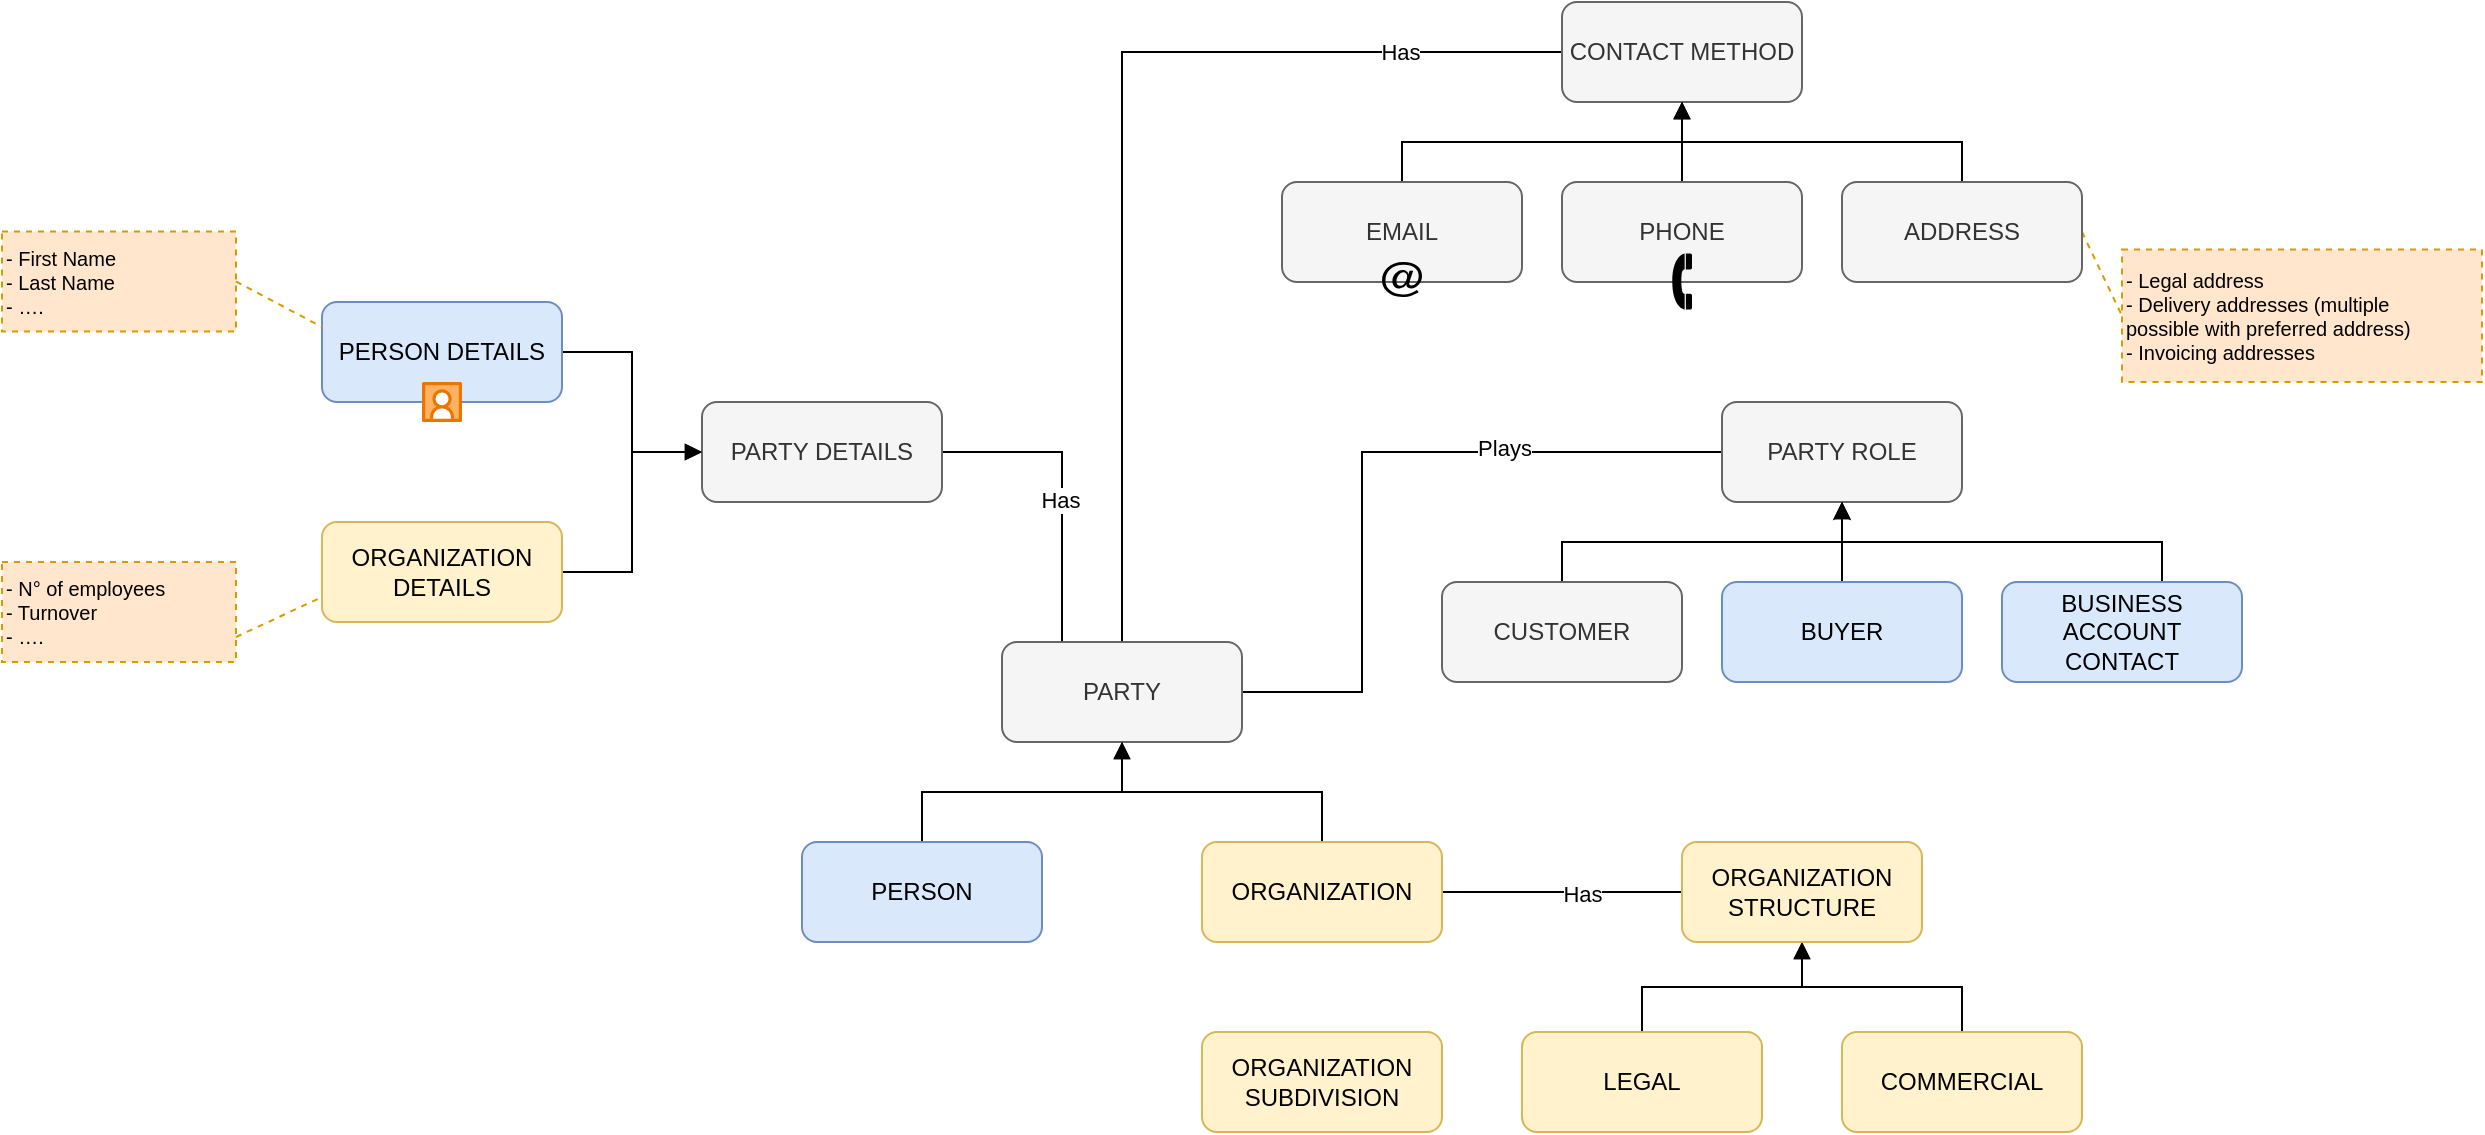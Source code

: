 <mxfile version="25.0.3">
  <diagram name="Page-1" id="b5b7bab2-c9e2-2cf4-8b2a-24fd1a2a6d21">
    <mxGraphModel dx="2253" dy="791" grid="1" gridSize="10" guides="1" tooltips="1" connect="1" arrows="1" fold="1" page="1" pageScale="1" pageWidth="827" pageHeight="1169" background="none" math="0" shadow="0">
      <root>
        <mxCell id="0" />
        <mxCell id="1" parent="0" />
        <mxCell id="rktopHRJ8DNvwgO-e6lh-18" style="edgeStyle=orthogonalEdgeStyle;rounded=0;orthogonalLoop=1;jettySize=auto;html=1;entryX=1;entryY=0.5;entryDx=0;entryDy=0;exitX=0.25;exitY=0;exitDx=0;exitDy=0;endArrow=none;endFill=0;fontStyle=0" edge="1" parent="1" source="rktopHRJ8DNvwgO-e6lh-1" target="rktopHRJ8DNvwgO-e6lh-12">
          <mxGeometry relative="1" as="geometry" />
        </mxCell>
        <mxCell id="rktopHRJ8DNvwgO-e6lh-19" value="Has" style="edgeLabel;html=1;align=center;verticalAlign=middle;resizable=0;points=[];" vertex="1" connectable="0" parent="rktopHRJ8DNvwgO-e6lh-18">
          <mxGeometry x="-0.081" y="1" relative="1" as="geometry">
            <mxPoint as="offset" />
          </mxGeometry>
        </mxCell>
        <mxCell id="rktopHRJ8DNvwgO-e6lh-30" style="edgeStyle=orthogonalEdgeStyle;rounded=0;orthogonalLoop=1;jettySize=auto;html=1;entryX=0;entryY=0.5;entryDx=0;entryDy=0;endArrow=none;endFill=0;" edge="1" parent="1" source="rktopHRJ8DNvwgO-e6lh-1" target="rktopHRJ8DNvwgO-e6lh-22">
          <mxGeometry relative="1" as="geometry">
            <Array as="points">
              <mxPoint x="240" y="365" />
              <mxPoint x="240" y="245" />
            </Array>
          </mxGeometry>
        </mxCell>
        <mxCell id="rktopHRJ8DNvwgO-e6lh-31" value="Plays" style="edgeLabel;html=1;align=center;verticalAlign=middle;resizable=0;points=[];" vertex="1" connectable="0" parent="rktopHRJ8DNvwgO-e6lh-30">
          <mxGeometry x="0.391" y="2" relative="1" as="geometry">
            <mxPoint as="offset" />
          </mxGeometry>
        </mxCell>
        <mxCell id="rktopHRJ8DNvwgO-e6lh-36" style="edgeStyle=orthogonalEdgeStyle;rounded=0;orthogonalLoop=1;jettySize=auto;html=1;entryX=0;entryY=0.5;entryDx=0;entryDy=0;endArrow=none;endFill=0;" edge="1" parent="1" source="rktopHRJ8DNvwgO-e6lh-1" target="rktopHRJ8DNvwgO-e6lh-32">
          <mxGeometry relative="1" as="geometry">
            <Array as="points">
              <mxPoint x="120" y="45" />
            </Array>
          </mxGeometry>
        </mxCell>
        <mxCell id="rktopHRJ8DNvwgO-e6lh-37" value="Has" style="edgeLabel;html=1;align=center;verticalAlign=middle;resizable=0;points=[];" vertex="1" connectable="0" parent="rktopHRJ8DNvwgO-e6lh-36">
          <mxGeometry x="0.685" relative="1" as="geometry">
            <mxPoint as="offset" />
          </mxGeometry>
        </mxCell>
        <mxCell id="rktopHRJ8DNvwgO-e6lh-1" value="PARTY" style="rounded=1;whiteSpace=wrap;html=1;fillColor=#f5f5f5;fontColor=#333333;strokeColor=#666666;" vertex="1" parent="1">
          <mxGeometry x="60" y="340" width="120" height="50" as="geometry" />
        </mxCell>
        <mxCell id="rktopHRJ8DNvwgO-e6lh-4" style="edgeStyle=orthogonalEdgeStyle;rounded=0;orthogonalLoop=1;jettySize=auto;html=1;entryX=0.5;entryY=1;entryDx=0;entryDy=0;endArrow=block;endFill=1;" edge="1" parent="1" source="rktopHRJ8DNvwgO-e6lh-2" target="rktopHRJ8DNvwgO-e6lh-1">
          <mxGeometry relative="1" as="geometry" />
        </mxCell>
        <mxCell id="rktopHRJ8DNvwgO-e6lh-2" value="PERSON" style="rounded=1;whiteSpace=wrap;html=1;fillColor=#dae8fc;strokeColor=#6c8ebf;" vertex="1" parent="1">
          <mxGeometry x="-40" y="440" width="120" height="50" as="geometry" />
        </mxCell>
        <mxCell id="rktopHRJ8DNvwgO-e6lh-5" style="edgeStyle=orthogonalEdgeStyle;rounded=0;orthogonalLoop=1;jettySize=auto;html=1;entryX=0.5;entryY=1;entryDx=0;entryDy=0;endArrow=block;endFill=1;" edge="1" parent="1" source="rktopHRJ8DNvwgO-e6lh-3" target="rktopHRJ8DNvwgO-e6lh-1">
          <mxGeometry relative="1" as="geometry" />
        </mxCell>
        <mxCell id="rktopHRJ8DNvwgO-e6lh-20" style="edgeStyle=orthogonalEdgeStyle;rounded=0;orthogonalLoop=1;jettySize=auto;html=1;endArrow=none;endFill=0;" edge="1" parent="1" source="rktopHRJ8DNvwgO-e6lh-3" target="rktopHRJ8DNvwgO-e6lh-9">
          <mxGeometry relative="1" as="geometry" />
        </mxCell>
        <mxCell id="rktopHRJ8DNvwgO-e6lh-21" value="Has" style="edgeLabel;html=1;align=center;verticalAlign=middle;resizable=0;points=[];" vertex="1" connectable="0" parent="rktopHRJ8DNvwgO-e6lh-20">
          <mxGeometry x="0.167" y="-1" relative="1" as="geometry">
            <mxPoint as="offset" />
          </mxGeometry>
        </mxCell>
        <mxCell id="rktopHRJ8DNvwgO-e6lh-3" value="ORGANIZATION" style="rounded=1;whiteSpace=wrap;html=1;fillColor=#fff2cc;strokeColor=#d6b656;" vertex="1" parent="1">
          <mxGeometry x="160" y="440" width="120" height="50" as="geometry" />
        </mxCell>
        <mxCell id="rktopHRJ8DNvwgO-e6lh-6" value="ORGANIZATION SUBDIVISION" style="rounded=1;whiteSpace=wrap;html=1;fillColor=#fff2cc;strokeColor=#d6b656;" vertex="1" parent="1">
          <mxGeometry x="160" y="535" width="120" height="50" as="geometry" />
        </mxCell>
        <mxCell id="rktopHRJ8DNvwgO-e6lh-10" style="edgeStyle=orthogonalEdgeStyle;rounded=0;orthogonalLoop=1;jettySize=auto;html=1;entryX=0.5;entryY=1;entryDx=0;entryDy=0;endArrow=block;endFill=1;" edge="1" parent="1" source="rktopHRJ8DNvwgO-e6lh-7" target="rktopHRJ8DNvwgO-e6lh-9">
          <mxGeometry relative="1" as="geometry" />
        </mxCell>
        <mxCell id="rktopHRJ8DNvwgO-e6lh-7" value="LEGAL" style="rounded=1;whiteSpace=wrap;html=1;fillColor=#fff2cc;strokeColor=#d6b656;" vertex="1" parent="1">
          <mxGeometry x="320" y="535" width="120" height="50" as="geometry" />
        </mxCell>
        <mxCell id="rktopHRJ8DNvwgO-e6lh-11" style="edgeStyle=orthogonalEdgeStyle;rounded=0;orthogonalLoop=1;jettySize=auto;html=1;entryX=0.5;entryY=1;entryDx=0;entryDy=0;endArrow=block;endFill=1;" edge="1" parent="1" source="rktopHRJ8DNvwgO-e6lh-8" target="rktopHRJ8DNvwgO-e6lh-9">
          <mxGeometry relative="1" as="geometry" />
        </mxCell>
        <mxCell id="rktopHRJ8DNvwgO-e6lh-8" value="COMMERCIAL" style="rounded=1;whiteSpace=wrap;html=1;fillColor=#fff2cc;strokeColor=#d6b656;" vertex="1" parent="1">
          <mxGeometry x="480" y="535" width="120" height="50" as="geometry" />
        </mxCell>
        <mxCell id="rktopHRJ8DNvwgO-e6lh-9" value="ORGANIZATION STRUCTURE" style="rounded=1;whiteSpace=wrap;html=1;fillColor=#fff2cc;strokeColor=#d6b656;" vertex="1" parent="1">
          <mxGeometry x="400" y="440" width="120" height="50" as="geometry" />
        </mxCell>
        <mxCell id="rktopHRJ8DNvwgO-e6lh-12" value="PARTY DETAILS" style="rounded=1;whiteSpace=wrap;html=1;fillColor=#f5f5f5;fontColor=#333333;strokeColor=#666666;" vertex="1" parent="1">
          <mxGeometry x="-90" y="220" width="120" height="50" as="geometry" />
        </mxCell>
        <mxCell id="rktopHRJ8DNvwgO-e6lh-15" style="edgeStyle=orthogonalEdgeStyle;rounded=0;orthogonalLoop=1;jettySize=auto;html=1;entryX=0;entryY=0.5;entryDx=0;entryDy=0;horizontal=1;endArrow=block;endFill=1;" edge="1" parent="1" source="rktopHRJ8DNvwgO-e6lh-13" target="rktopHRJ8DNvwgO-e6lh-12">
          <mxGeometry relative="1" as="geometry" />
        </mxCell>
        <mxCell id="rktopHRJ8DNvwgO-e6lh-13" value="PERSON DETAILS" style="rounded=1;whiteSpace=wrap;html=1;fillColor=#dae8fc;strokeColor=#6c8ebf;" vertex="1" parent="1">
          <mxGeometry x="-280" y="170" width="120" height="50" as="geometry" />
        </mxCell>
        <mxCell id="rktopHRJ8DNvwgO-e6lh-17" style="edgeStyle=orthogonalEdgeStyle;rounded=0;orthogonalLoop=1;jettySize=auto;html=1;entryX=0;entryY=0.5;entryDx=0;entryDy=0;endArrow=block;endFill=1;" edge="1" parent="1" source="rktopHRJ8DNvwgO-e6lh-14" target="rktopHRJ8DNvwgO-e6lh-12">
          <mxGeometry relative="1" as="geometry" />
        </mxCell>
        <mxCell id="rktopHRJ8DNvwgO-e6lh-14" value="ORGANIZATION DETAILS" style="rounded=1;whiteSpace=wrap;html=1;fillColor=#fff2cc;strokeColor=#d6b656;" vertex="1" parent="1">
          <mxGeometry x="-280" y="280" width="120" height="50" as="geometry" />
        </mxCell>
        <mxCell id="rktopHRJ8DNvwgO-e6lh-22" value="PARTY ROLE" style="rounded=1;whiteSpace=wrap;html=1;fillColor=#f5f5f5;fontColor=#333333;strokeColor=#666666;" vertex="1" parent="1">
          <mxGeometry x="420" y="220" width="120" height="50" as="geometry" />
        </mxCell>
        <mxCell id="rktopHRJ8DNvwgO-e6lh-26" style="edgeStyle=orthogonalEdgeStyle;rounded=0;orthogonalLoop=1;jettySize=auto;html=1;exitX=0.5;exitY=0;exitDx=0;exitDy=0;endArrow=block;endFill=1;" edge="1" parent="1" source="rktopHRJ8DNvwgO-e6lh-23" target="rktopHRJ8DNvwgO-e6lh-22">
          <mxGeometry relative="1" as="geometry" />
        </mxCell>
        <mxCell id="rktopHRJ8DNvwgO-e6lh-23" value="CUSTOMER" style="rounded=1;whiteSpace=wrap;html=1;fillColor=#f5f5f5;fontColor=#333333;strokeColor=#666666;" vertex="1" parent="1">
          <mxGeometry x="280" y="310" width="120" height="50" as="geometry" />
        </mxCell>
        <mxCell id="rktopHRJ8DNvwgO-e6lh-27" style="edgeStyle=orthogonalEdgeStyle;rounded=0;orthogonalLoop=1;jettySize=auto;html=1;entryX=0.5;entryY=1;entryDx=0;entryDy=0;endArrow=block;endFill=1;" edge="1" parent="1" source="rktopHRJ8DNvwgO-e6lh-24" target="rktopHRJ8DNvwgO-e6lh-22">
          <mxGeometry relative="1" as="geometry" />
        </mxCell>
        <mxCell id="rktopHRJ8DNvwgO-e6lh-24" value="BUYER" style="rounded=1;whiteSpace=wrap;html=1;fillColor=#dae8fc;strokeColor=#6c8ebf;" vertex="1" parent="1">
          <mxGeometry x="420" y="310" width="120" height="50" as="geometry" />
        </mxCell>
        <mxCell id="rktopHRJ8DNvwgO-e6lh-28" style="edgeStyle=orthogonalEdgeStyle;rounded=0;orthogonalLoop=1;jettySize=auto;html=1;entryX=0.5;entryY=1;entryDx=0;entryDy=0;endArrow=classic;endFill=1;" edge="1" parent="1" source="rktopHRJ8DNvwgO-e6lh-25" target="rktopHRJ8DNvwgO-e6lh-22">
          <mxGeometry relative="1" as="geometry">
            <Array as="points">
              <mxPoint x="640" y="290" />
              <mxPoint x="480" y="290" />
            </Array>
          </mxGeometry>
        </mxCell>
        <mxCell id="rktopHRJ8DNvwgO-e6lh-25" value="BUSINESS ACCOUNT CONTACT" style="rounded=1;whiteSpace=wrap;html=1;fillColor=#dae8fc;strokeColor=#6c8ebf;" vertex="1" parent="1">
          <mxGeometry x="560" y="310" width="120" height="50" as="geometry" />
        </mxCell>
        <mxCell id="rktopHRJ8DNvwgO-e6lh-32" value="CONTACT METHOD" style="rounded=1;whiteSpace=wrap;html=1;fillColor=#f5f5f5;fontColor=#333333;strokeColor=#666666;" vertex="1" parent="1">
          <mxGeometry x="340" y="20" width="120" height="50" as="geometry" />
        </mxCell>
        <mxCell id="rktopHRJ8DNvwgO-e6lh-39" value="" style="edgeStyle=orthogonalEdgeStyle;rounded=0;orthogonalLoop=1;jettySize=auto;html=1;endArrow=block;endFill=1;" edge="1" parent="1" source="rktopHRJ8DNvwgO-e6lh-33" target="rktopHRJ8DNvwgO-e6lh-32">
          <mxGeometry relative="1" as="geometry" />
        </mxCell>
        <mxCell id="rktopHRJ8DNvwgO-e6lh-33" value="PHONE" style="rounded=1;whiteSpace=wrap;html=1;fillColor=#f5f5f5;fontColor=#333333;strokeColor=#666666;" vertex="1" parent="1">
          <mxGeometry x="340" y="110" width="120" height="50" as="geometry" />
        </mxCell>
        <mxCell id="rktopHRJ8DNvwgO-e6lh-38" style="edgeStyle=orthogonalEdgeStyle;rounded=0;orthogonalLoop=1;jettySize=auto;html=1;entryX=0.5;entryY=1;entryDx=0;entryDy=0;endArrow=block;endFill=1;" edge="1" parent="1" source="rktopHRJ8DNvwgO-e6lh-34" target="rktopHRJ8DNvwgO-e6lh-32">
          <mxGeometry relative="1" as="geometry">
            <Array as="points">
              <mxPoint x="260" y="90" />
              <mxPoint x="400" y="90" />
            </Array>
          </mxGeometry>
        </mxCell>
        <mxCell id="rktopHRJ8DNvwgO-e6lh-34" value="EMAIL" style="rounded=1;whiteSpace=wrap;html=1;fillColor=#f5f5f5;fontColor=#333333;strokeColor=#666666;" vertex="1" parent="1">
          <mxGeometry x="200" y="110" width="120" height="50" as="geometry" />
        </mxCell>
        <mxCell id="rktopHRJ8DNvwgO-e6lh-40" style="edgeStyle=orthogonalEdgeStyle;rounded=0;orthogonalLoop=1;jettySize=auto;html=1;entryX=0.5;entryY=1;entryDx=0;entryDy=0;endArrow=block;endFill=1;" edge="1" parent="1" source="rktopHRJ8DNvwgO-e6lh-35" target="rktopHRJ8DNvwgO-e6lh-32">
          <mxGeometry relative="1" as="geometry">
            <Array as="points">
              <mxPoint x="540" y="90" />
              <mxPoint x="400" y="90" />
            </Array>
          </mxGeometry>
        </mxCell>
        <mxCell id="rktopHRJ8DNvwgO-e6lh-58" style="rounded=0;orthogonalLoop=1;jettySize=auto;html=1;exitX=1;exitY=0.5;exitDx=0;exitDy=0;entryX=0;entryY=0.5;entryDx=0;entryDy=0;endArrow=none;endFill=0;fillColor=#ffe6cc;strokeColor=#d79b00;dashed=1;" edge="1" parent="1" source="rktopHRJ8DNvwgO-e6lh-35" target="rktopHRJ8DNvwgO-e6lh-56">
          <mxGeometry relative="1" as="geometry" />
        </mxCell>
        <mxCell id="rktopHRJ8DNvwgO-e6lh-35" value="ADDRESS" style="rounded=1;whiteSpace=wrap;html=1;fillColor=#f5f5f5;fontColor=#333333;strokeColor=#666666;" vertex="1" parent="1">
          <mxGeometry x="480" y="110" width="120" height="50" as="geometry" />
        </mxCell>
        <mxCell id="rktopHRJ8DNvwgO-e6lh-41" value="" style="verticalLabelPosition=bottom;aspect=fixed;html=1;shape=mxgraph.salesforce.social_studio;" vertex="1" parent="1">
          <mxGeometry x="-230" y="210" width="20" height="20" as="geometry" />
        </mxCell>
        <mxCell id="rktopHRJ8DNvwgO-e6lh-43" value="" style="shape=mxgraph.signs.tech.at_2;html=1;pointerEvents=1;fillColor=#000000;strokeColor=none;verticalLabelPosition=bottom;verticalAlign=top;align=center;sketch=0;" vertex="1" parent="1">
          <mxGeometry x="250" y="150" width="20" height="17.5" as="geometry" />
        </mxCell>
        <mxCell id="rktopHRJ8DNvwgO-e6lh-45" value="" style="shape=mxgraph.signs.tech.telephone_2;html=1;pointerEvents=1;fillColor=#000000;strokeColor=none;verticalLabelPosition=bottom;verticalAlign=top;align=center;sketch=0;" vertex="1" parent="1">
          <mxGeometry x="395" y="145.75" width="10" height="28" as="geometry" />
        </mxCell>
        <mxCell id="rktopHRJ8DNvwgO-e6lh-49" value="" style="shape=image;verticalLabelPosition=bottom;labelBackgroundColor=default;verticalAlign=top;aspect=fixed;imageAspect=0;image=https://www.atlasante.fr/upload/gedit/1/picto_geoloc.png;" vertex="1" parent="1">
          <mxGeometry x="525" y="143.75" width="30" height="30" as="geometry" />
        </mxCell>
        <mxCell id="rktopHRJ8DNvwgO-e6lh-56" value="- Legal address&lt;br&gt;- Delivery addresses (multiple&lt;br&gt;possible with preferred address)&lt;br&gt;- Invoicing addresses" style="text;html=1;align=left;verticalAlign=middle;whiteSpace=wrap;rounded=0;fontSize=10;fillColor=#ffe6cc;strokeColor=#d79b00;dashed=1;" vertex="1" parent="1">
          <mxGeometry x="620" y="143.75" width="180" height="66.25" as="geometry" />
        </mxCell>
        <mxCell id="rktopHRJ8DNvwgO-e6lh-59" value="- First Name&lt;br&gt;- Last Name&lt;br&gt;- …." style="text;html=1;align=left;verticalAlign=middle;whiteSpace=wrap;rounded=0;fillColor=#ffe6cc;strokeColor=#d79b00;dashed=1;fontSize=10;" vertex="1" parent="1">
          <mxGeometry x="-440" y="134.75" width="117" height="50" as="geometry" />
        </mxCell>
        <mxCell id="rktopHRJ8DNvwgO-e6lh-60" style="rounded=0;orthogonalLoop=1;jettySize=auto;html=1;exitX=1;exitY=0.5;exitDx=0;exitDy=0;entryX=0;entryY=0.25;entryDx=0;entryDy=0;endArrow=none;endFill=0;fillColor=#ffe6cc;strokeColor=#d79b00;dashed=1;fontSize=10;" edge="1" parent="1" source="rktopHRJ8DNvwgO-e6lh-59" target="rktopHRJ8DNvwgO-e6lh-13">
          <mxGeometry relative="1" as="geometry">
            <mxPoint x="-310" y="160" as="sourcePoint" />
            <mxPoint x="-290" y="202" as="targetPoint" />
          </mxGeometry>
        </mxCell>
        <mxCell id="rktopHRJ8DNvwgO-e6lh-61" value="- N° of employees&lt;br&gt;- Turnover&lt;br&gt;- …." style="text;html=1;align=left;verticalAlign=middle;whiteSpace=wrap;rounded=0;fillColor=#ffe6cc;strokeColor=#d79b00;dashed=1;fontSize=10;" vertex="1" parent="1">
          <mxGeometry x="-440" y="300" width="117" height="50" as="geometry" />
        </mxCell>
        <mxCell id="rktopHRJ8DNvwgO-e6lh-62" style="rounded=0;orthogonalLoop=1;jettySize=auto;html=1;exitX=1;exitY=0.75;exitDx=0;exitDy=0;entryX=0;entryY=0.75;entryDx=0;entryDy=0;endArrow=none;endFill=0;fillColor=#ffe6cc;strokeColor=#d79b00;dashed=1;fontSize=10;" edge="1" parent="1" source="rktopHRJ8DNvwgO-e6lh-61" target="rktopHRJ8DNvwgO-e6lh-14">
          <mxGeometry relative="1" as="geometry">
            <mxPoint x="-323" y="287" as="sourcePoint" />
            <mxPoint x="-280" y="310" as="targetPoint" />
          </mxGeometry>
        </mxCell>
      </root>
    </mxGraphModel>
  </diagram>
</mxfile>
